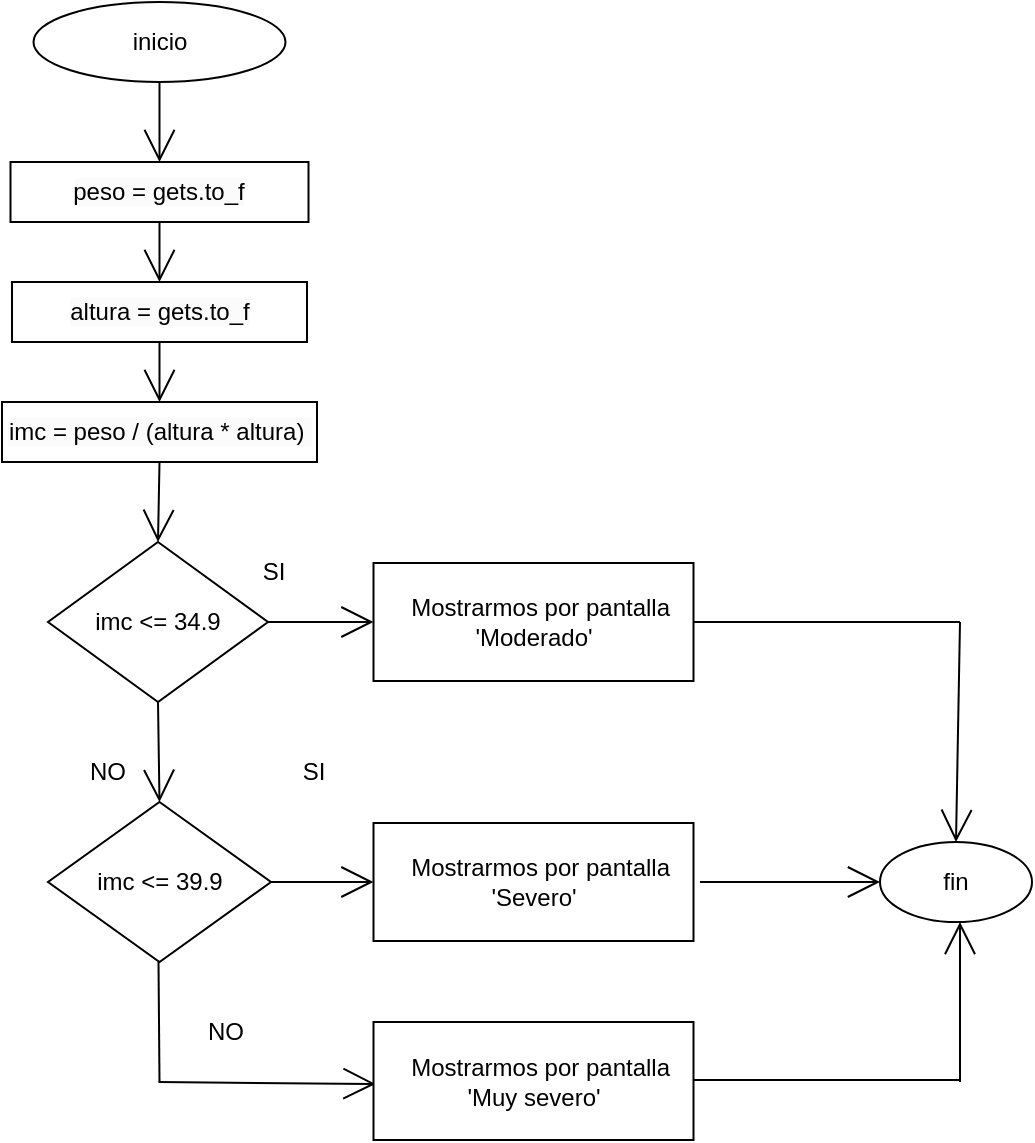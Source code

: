 <mxfile>
    <diagram id="ULBjtQB60qQB-zD3N5pG" name="Page-1">
        <mxGraphModel dx="1017" dy="2702" grid="1" gridSize="10" guides="1" tooltips="1" connect="1" arrows="1" fold="1" page="1" pageScale="1" pageWidth="827" pageHeight="1169" math="0" shadow="0">
            <root>
                <mxCell id="0"/>
                <mxCell id="1" parent="0"/>
                <mxCell id="37" style="edgeStyle=none;curved=1;rounded=0;orthogonalLoop=1;jettySize=auto;html=1;endArrow=open;startSize=14;endSize=14;sourcePerimeterSpacing=8;targetPerimeterSpacing=8;entryX=0.5;entryY=0;entryDx=0;entryDy=0;exitX=0.5;exitY=1;exitDx=0;exitDy=0;" parent="1" source="2" target="16" edge="1">
                    <mxGeometry relative="1" as="geometry"/>
                </mxCell>
                <mxCell id="2" value="inicio" style="ellipse;whiteSpace=wrap;html=1;" parent="1" vertex="1">
                    <mxGeometry x="256.75" y="-2150" width="126" height="40" as="geometry"/>
                </mxCell>
                <mxCell id="70" style="edgeStyle=none;curved=1;rounded=0;orthogonalLoop=1;jettySize=auto;html=1;entryX=0.5;entryY=0;entryDx=0;entryDy=0;endArrow=open;startSize=14;endSize=14;sourcePerimeterSpacing=8;targetPerimeterSpacing=8;exitX=0.5;exitY=1;exitDx=0;exitDy=0;" parent="1" source="5" target="25" edge="1">
                    <mxGeometry relative="1" as="geometry">
                        <mxPoint x="321.75" y="-1850" as="sourcePoint"/>
                    </mxGeometry>
                </mxCell>
                <mxCell id="5" value="imc &amp;lt;= 34.9" style="rhombus;whiteSpace=wrap;html=1;" parent="1" vertex="1">
                    <mxGeometry x="264" y="-1880" width="110" height="80" as="geometry"/>
                </mxCell>
                <mxCell id="67" style="edgeStyle=none;curved=1;rounded=0;orthogonalLoop=1;jettySize=auto;html=1;endArrow=open;startSize=14;endSize=14;sourcePerimeterSpacing=8;targetPerimeterSpacing=8;exitX=0.5;exitY=1;exitDx=0;exitDy=0;entryX=0.5;entryY=0;entryDx=0;entryDy=0;" parent="1" source="84" target="5" edge="1">
                    <mxGeometry relative="1" as="geometry">
                        <mxPoint x="168.75" y="-1935" as="targetPoint"/>
                    </mxGeometry>
                </mxCell>
                <mxCell id="85" style="edgeStyle=none;curved=1;rounded=0;orthogonalLoop=1;jettySize=auto;html=1;entryX=0.5;entryY=0;entryDx=0;entryDy=0;endArrow=open;startSize=14;endSize=14;sourcePerimeterSpacing=8;targetPerimeterSpacing=8;exitX=0.5;exitY=1;exitDx=0;exitDy=0;" edge="1" parent="1" source="15" target="84">
                    <mxGeometry relative="1" as="geometry"/>
                </mxCell>
                <mxCell id="15" value="&lt;span style=&quot;color: rgb(0, 0, 0); font-family: Helvetica; font-size: 12px; font-style: normal; font-variant-ligatures: normal; font-variant-caps: normal; font-weight: 400; letter-spacing: normal; orphans: 2; text-align: center; text-indent: 0px; text-transform: none; widows: 2; word-spacing: 0px; -webkit-text-stroke-width: 0px; background-color: rgb(251, 251, 251); text-decoration-thickness: initial; text-decoration-style: initial; text-decoration-color: initial; float: none; display: inline !important;&quot;&gt;altura = gets.to_f&lt;br&gt;&lt;/span&gt;" style="rounded=0;whiteSpace=wrap;html=1;" parent="1" vertex="1">
                    <mxGeometry x="246" y="-2010" width="147.5" height="30" as="geometry"/>
                </mxCell>
                <mxCell id="38" style="edgeStyle=none;curved=1;rounded=0;orthogonalLoop=1;jettySize=auto;html=1;endArrow=open;startSize=14;endSize=14;sourcePerimeterSpacing=8;targetPerimeterSpacing=8;entryX=0.5;entryY=0;entryDx=0;entryDy=0;exitX=0.5;exitY=1;exitDx=0;exitDy=0;" parent="1" source="16" target="15" edge="1">
                    <mxGeometry relative="1" as="geometry">
                        <mxPoint x="26.75" y="-1980" as="targetPoint"/>
                        <mxPoint x="316.75" y="-2040" as="sourcePoint"/>
                    </mxGeometry>
                </mxCell>
                <mxCell id="16" value="&lt;span style=&quot;color: rgb(0, 0, 0); font-family: Helvetica; font-size: 12px; font-style: normal; font-variant-ligatures: normal; font-variant-caps: normal; font-weight: 400; letter-spacing: normal; orphans: 2; text-align: center; text-indent: 0px; text-transform: none; widows: 2; word-spacing: 0px; -webkit-text-stroke-width: 0px; background-color: rgb(251, 251, 251); text-decoration-thickness: initial; text-decoration-style: initial; text-decoration-color: initial; float: none; display: inline !important;&quot;&gt;peso = gets.to_f&lt;br&gt;&lt;/span&gt;" style="rounded=0;whiteSpace=wrap;html=1;" parent="1" vertex="1">
                    <mxGeometry x="245.25" y="-2070" width="149" height="30" as="geometry"/>
                </mxCell>
                <mxCell id="23" style="edgeStyle=none;curved=1;rounded=0;orthogonalLoop=1;jettySize=auto;html=1;endArrow=open;startSize=14;endSize=14;sourcePerimeterSpacing=8;targetPerimeterSpacing=8;exitX=1;exitY=0.5;exitDx=0;exitDy=0;" parent="1" edge="1" source="5">
                    <mxGeometry relative="1" as="geometry">
                        <mxPoint x="426.75" y="-1840" as="targetPoint"/>
                        <mxPoint x="376.75" y="-1740" as="sourcePoint"/>
                    </mxGeometry>
                </mxCell>
                <mxCell id="24" value="&amp;nbsp; Mostrarmos por pantalla&lt;br&gt;'Moderado'" style="rounded=0;whiteSpace=wrap;html=1;" parent="1" vertex="1">
                    <mxGeometry x="426.75" y="-1869.5" width="160" height="59" as="geometry"/>
                </mxCell>
                <mxCell id="88" style="edgeStyle=none;curved=1;rounded=0;orthogonalLoop=1;jettySize=auto;html=1;entryX=0;entryY=0.5;entryDx=0;entryDy=0;endArrow=open;startSize=14;endSize=14;sourcePerimeterSpacing=8;targetPerimeterSpacing=8;exitX=1;exitY=0.5;exitDx=0;exitDy=0;" edge="1" parent="1" source="25" target="87">
                    <mxGeometry relative="1" as="geometry"/>
                </mxCell>
                <mxCell id="25" value="imc &amp;lt;= 39.9" style="rhombus;whiteSpace=wrap;html=1;" parent="1" vertex="1">
                    <mxGeometry x="264" y="-1750" width="111.5" height="80" as="geometry"/>
                </mxCell>
                <mxCell id="27" value="SI" style="text;html=1;strokeColor=none;fillColor=none;align=center;verticalAlign=middle;whiteSpace=wrap;rounded=0;" parent="1" vertex="1">
                    <mxGeometry x="346.75" y="-1880" width="60" height="30" as="geometry"/>
                </mxCell>
                <mxCell id="43" value="SI" style="text;html=1;strokeColor=none;fillColor=none;align=center;verticalAlign=middle;whiteSpace=wrap;rounded=0;" parent="1" vertex="1">
                    <mxGeometry x="366.75" y="-1780" width="60" height="30" as="geometry"/>
                </mxCell>
                <mxCell id="72" value="" style="edgeStyle=none;orthogonalLoop=1;jettySize=auto;html=1;rounded=0;endArrow=open;startSize=14;endSize=14;sourcePerimeterSpacing=8;targetPerimeterSpacing=8;curved=1;" parent="1" edge="1">
                    <mxGeometry width="140" relative="1" as="geometry">
                        <mxPoint x="319.25" y="-1610" as="sourcePoint"/>
                        <mxPoint x="427.75" y="-1609" as="targetPoint"/>
                        <Array as="points"/>
                    </mxGeometry>
                </mxCell>
                <mxCell id="74" value="" style="endArrow=none;html=1;rounded=0;startSize=14;endSize=14;sourcePerimeterSpacing=8;targetPerimeterSpacing=8;curved=1;" parent="1" edge="1">
                    <mxGeometry width="50" height="50" relative="1" as="geometry">
                        <mxPoint x="319.25" y="-1670" as="sourcePoint"/>
                        <mxPoint x="319.75" y="-1610" as="targetPoint"/>
                    </mxGeometry>
                </mxCell>
                <mxCell id="84" value="&lt;span style=&quot;color: rgb(0, 0, 0); font-family: Helvetica; font-size: 12px; font-style: normal; font-variant-ligatures: normal; font-variant-caps: normal; font-weight: 400; letter-spacing: normal; orphans: 2; text-align: center; text-indent: 0px; text-transform: none; widows: 2; word-spacing: 0px; -webkit-text-stroke-width: 0px; background-color: rgb(251, 251, 251); text-decoration-thickness: initial; text-decoration-style: initial; text-decoration-color: initial; float: none; display: inline !important;&quot;&gt;imc = peso / (altura * altura)&amp;nbsp;&lt;br&gt;&lt;/span&gt;" style="rounded=0;whiteSpace=wrap;html=1;" vertex="1" parent="1">
                    <mxGeometry x="241" y="-1950" width="157.5" height="30" as="geometry"/>
                </mxCell>
                <mxCell id="99" style="edgeStyle=none;curved=1;rounded=0;orthogonalLoop=1;jettySize=auto;html=1;endArrow=open;startSize=14;endSize=14;sourcePerimeterSpacing=8;targetPerimeterSpacing=8;entryX=0;entryY=0.5;entryDx=0;entryDy=0;" edge="1" parent="1" target="94">
                    <mxGeometry relative="1" as="geometry">
                        <mxPoint x="590" y="-1710" as="sourcePoint"/>
                    </mxGeometry>
                </mxCell>
                <mxCell id="87" value="&amp;nbsp; Mostrarmos por pantalla&lt;br&gt;'Severo'" style="rounded=0;whiteSpace=wrap;html=1;" vertex="1" parent="1">
                    <mxGeometry x="426.75" y="-1739.5" width="160" height="59" as="geometry"/>
                </mxCell>
                <mxCell id="91" value="NO" style="text;html=1;strokeColor=none;fillColor=none;align=center;verticalAlign=middle;whiteSpace=wrap;rounded=0;" vertex="1" parent="1">
                    <mxGeometry x="264" y="-1780" width="60" height="30" as="geometry"/>
                </mxCell>
                <mxCell id="92" value="NO" style="text;html=1;strokeColor=none;fillColor=none;align=center;verticalAlign=middle;whiteSpace=wrap;rounded=0;" vertex="1" parent="1">
                    <mxGeometry x="322.75" y="-1650" width="60" height="30" as="geometry"/>
                </mxCell>
                <mxCell id="93" value="&amp;nbsp; Mostrarmos por pantalla&lt;br&gt;'Muy severo'" style="rounded=0;whiteSpace=wrap;html=1;" vertex="1" parent="1">
                    <mxGeometry x="426.75" y="-1640" width="160" height="59" as="geometry"/>
                </mxCell>
                <mxCell id="94" value="fin" style="ellipse;whiteSpace=wrap;html=1;" vertex="1" parent="1">
                    <mxGeometry x="680" y="-1730" width="76" height="40" as="geometry"/>
                </mxCell>
                <mxCell id="96" value="" style="endArrow=none;html=1;rounded=0;startSize=14;endSize=14;sourcePerimeterSpacing=8;targetPerimeterSpacing=8;curved=1;entryX=1;entryY=0.5;entryDx=0;entryDy=0;" edge="1" parent="1" target="24">
                    <mxGeometry width="50" height="50" relative="1" as="geometry">
                        <mxPoint x="720" y="-1840" as="sourcePoint"/>
                        <mxPoint x="329.75" y="-1600" as="targetPoint"/>
                    </mxGeometry>
                </mxCell>
                <mxCell id="98" style="edgeStyle=none;curved=1;rounded=0;orthogonalLoop=1;jettySize=auto;html=1;entryX=0.5;entryY=0;entryDx=0;entryDy=0;endArrow=open;startSize=14;endSize=14;sourcePerimeterSpacing=8;targetPerimeterSpacing=8;" edge="1" parent="1" target="94">
                    <mxGeometry relative="1" as="geometry">
                        <mxPoint x="720" y="-1840" as="sourcePoint"/>
                        <mxPoint x="436.75" y="-1700" as="targetPoint"/>
                    </mxGeometry>
                </mxCell>
                <mxCell id="100" value="" style="endArrow=none;html=1;rounded=0;startSize=14;endSize=14;sourcePerimeterSpacing=8;targetPerimeterSpacing=8;curved=1;entryX=1;entryY=0.5;entryDx=0;entryDy=0;" edge="1" parent="1">
                    <mxGeometry width="50" height="50" relative="1" as="geometry">
                        <mxPoint x="720" y="-1611" as="sourcePoint"/>
                        <mxPoint x="586.75" y="-1611" as="targetPoint"/>
                    </mxGeometry>
                </mxCell>
                <mxCell id="101" style="edgeStyle=none;curved=1;rounded=0;orthogonalLoop=1;jettySize=auto;html=1;endArrow=open;startSize=14;endSize=14;sourcePerimeterSpacing=8;targetPerimeterSpacing=8;" edge="1" parent="1">
                    <mxGeometry relative="1" as="geometry">
                        <mxPoint x="720" y="-1610" as="sourcePoint"/>
                        <mxPoint x="720" y="-1690" as="targetPoint"/>
                    </mxGeometry>
                </mxCell>
            </root>
        </mxGraphModel>
    </diagram>
</mxfile>